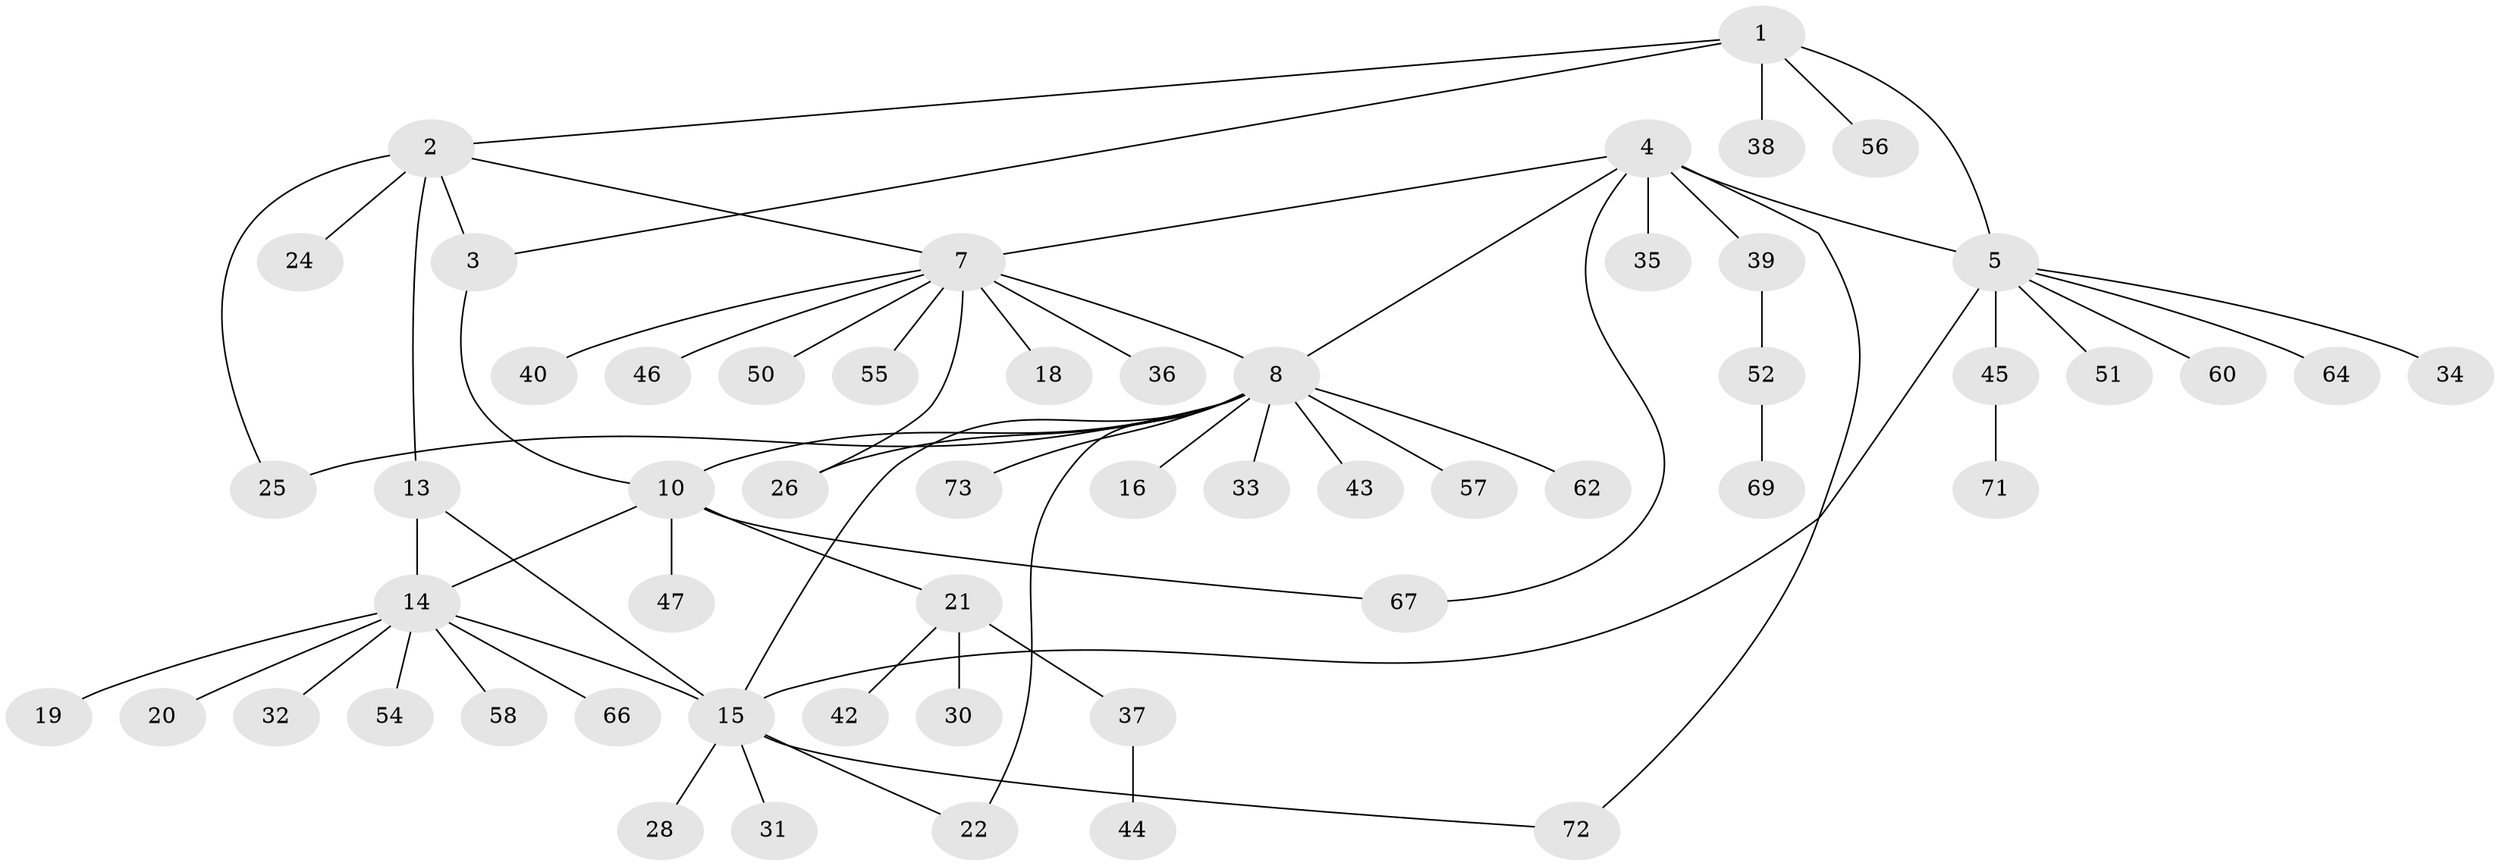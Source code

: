 // Generated by graph-tools (version 1.1) at 2025/52/02/27/25 19:52:18]
// undirected, 55 vertices, 67 edges
graph export_dot {
graph [start="1"]
  node [color=gray90,style=filled];
  1 [super="+48"];
  2 [super="+17"];
  3 [super="+49"];
  4 [super="+6"];
  5 [super="+74"];
  7 [super="+9"];
  8 [super="+11"];
  10 [super="+12"];
  13 [super="+29"];
  14 [super="+63"];
  15 [super="+27"];
  16;
  18;
  19 [super="+70"];
  20 [super="+59"];
  21 [super="+23"];
  22;
  24;
  25;
  26 [super="+65"];
  28;
  30;
  31;
  32;
  33;
  34;
  35;
  36;
  37 [super="+41"];
  38;
  39 [super="+53"];
  40;
  42;
  43;
  44;
  45;
  46 [super="+68"];
  47;
  50;
  51;
  52 [super="+61"];
  54;
  55;
  56;
  57;
  58;
  60;
  62;
  64;
  66;
  67;
  69;
  71;
  72;
  73;
  1 -- 2;
  1 -- 3;
  1 -- 5;
  1 -- 38;
  1 -- 56;
  2 -- 3;
  2 -- 7;
  2 -- 13;
  2 -- 24;
  2 -- 25;
  3 -- 10;
  4 -- 5 [weight=2];
  4 -- 35;
  4 -- 39;
  4 -- 7;
  4 -- 67;
  4 -- 72;
  4 -- 8;
  5 -- 15;
  5 -- 34;
  5 -- 45;
  5 -- 51;
  5 -- 60;
  5 -- 64;
  7 -- 8 [weight=2];
  7 -- 18;
  7 -- 26;
  7 -- 40;
  7 -- 55;
  7 -- 50;
  7 -- 36;
  7 -- 46;
  8 -- 15;
  8 -- 16;
  8 -- 25;
  8 -- 43;
  8 -- 57;
  8 -- 62;
  8 -- 73;
  8 -- 33;
  8 -- 26;
  8 -- 22;
  8 -- 10 [weight=2];
  10 -- 14;
  10 -- 21;
  10 -- 67;
  10 -- 47;
  13 -- 14;
  13 -- 15;
  14 -- 15;
  14 -- 19;
  14 -- 20;
  14 -- 32;
  14 -- 54;
  14 -- 58;
  14 -- 66;
  15 -- 22;
  15 -- 28;
  15 -- 31;
  15 -- 72;
  21 -- 37;
  21 -- 42;
  21 -- 30;
  37 -- 44;
  39 -- 52;
  45 -- 71;
  52 -- 69;
}
